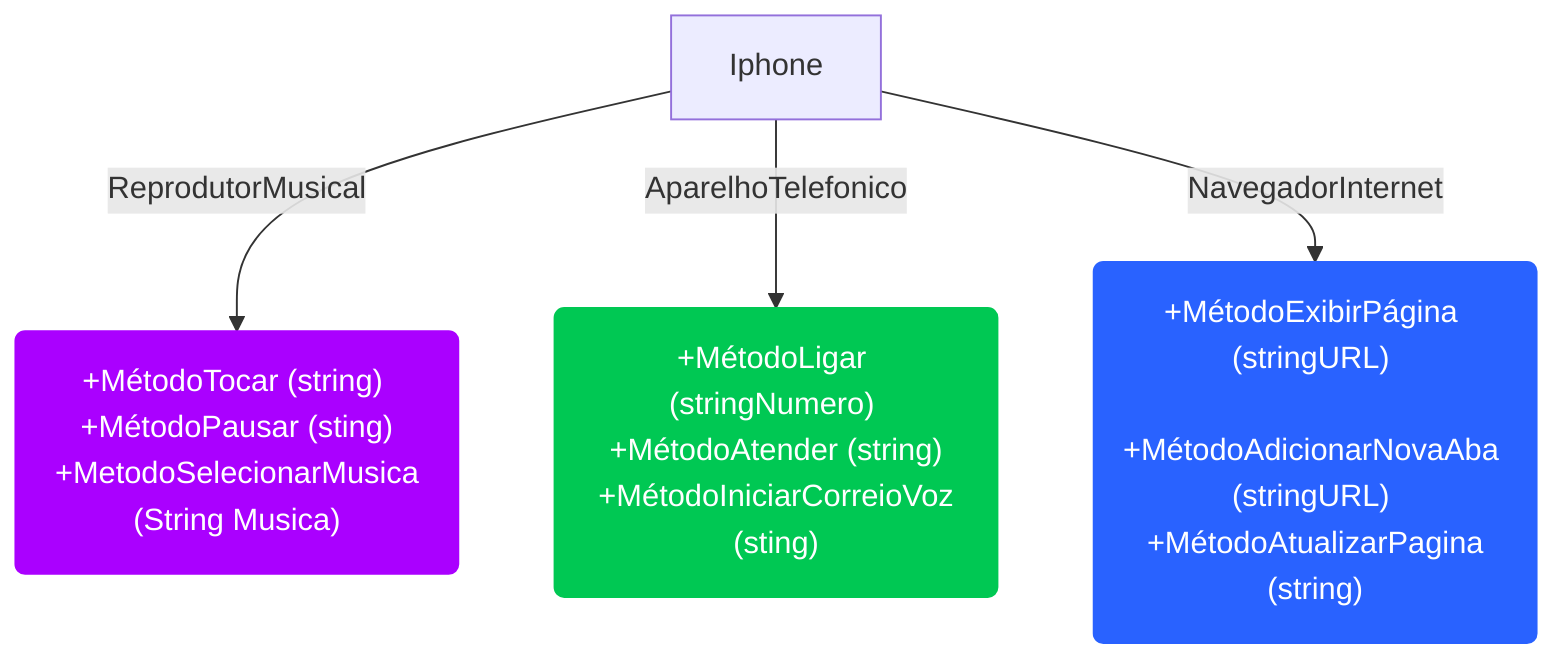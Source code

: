 flowchart TD
    D["Iphone"] -- ReprodutorMusical --> E("+MétodoTocar (string) <br> +MétodoPausar (sting) <br> +MetodoSelecionarMusica (String Musica)")
    D -- AparelhoTelefonico --> G("+MétodoLigar (stringNumero) <br> +MétodoAtender (string) <br> +MétodoIniciarCorreioVoz (sting)")
    D -- NavegadorInternet --> I("+MétodoExibirPágina (stringURL) <br> +MétodoAdicionarNovaAba (stringURL) <br> +MétodoAtualizarPagina (string)")
    style E color:#FFFFFF, fill:#AA00FF, stroke:#AA00FF
    style G color:#FFFFFF, stroke:#00C853, fill:#00C853
    style I color:#FFFFFF, stroke:#2962FF, fill:#2962FF
